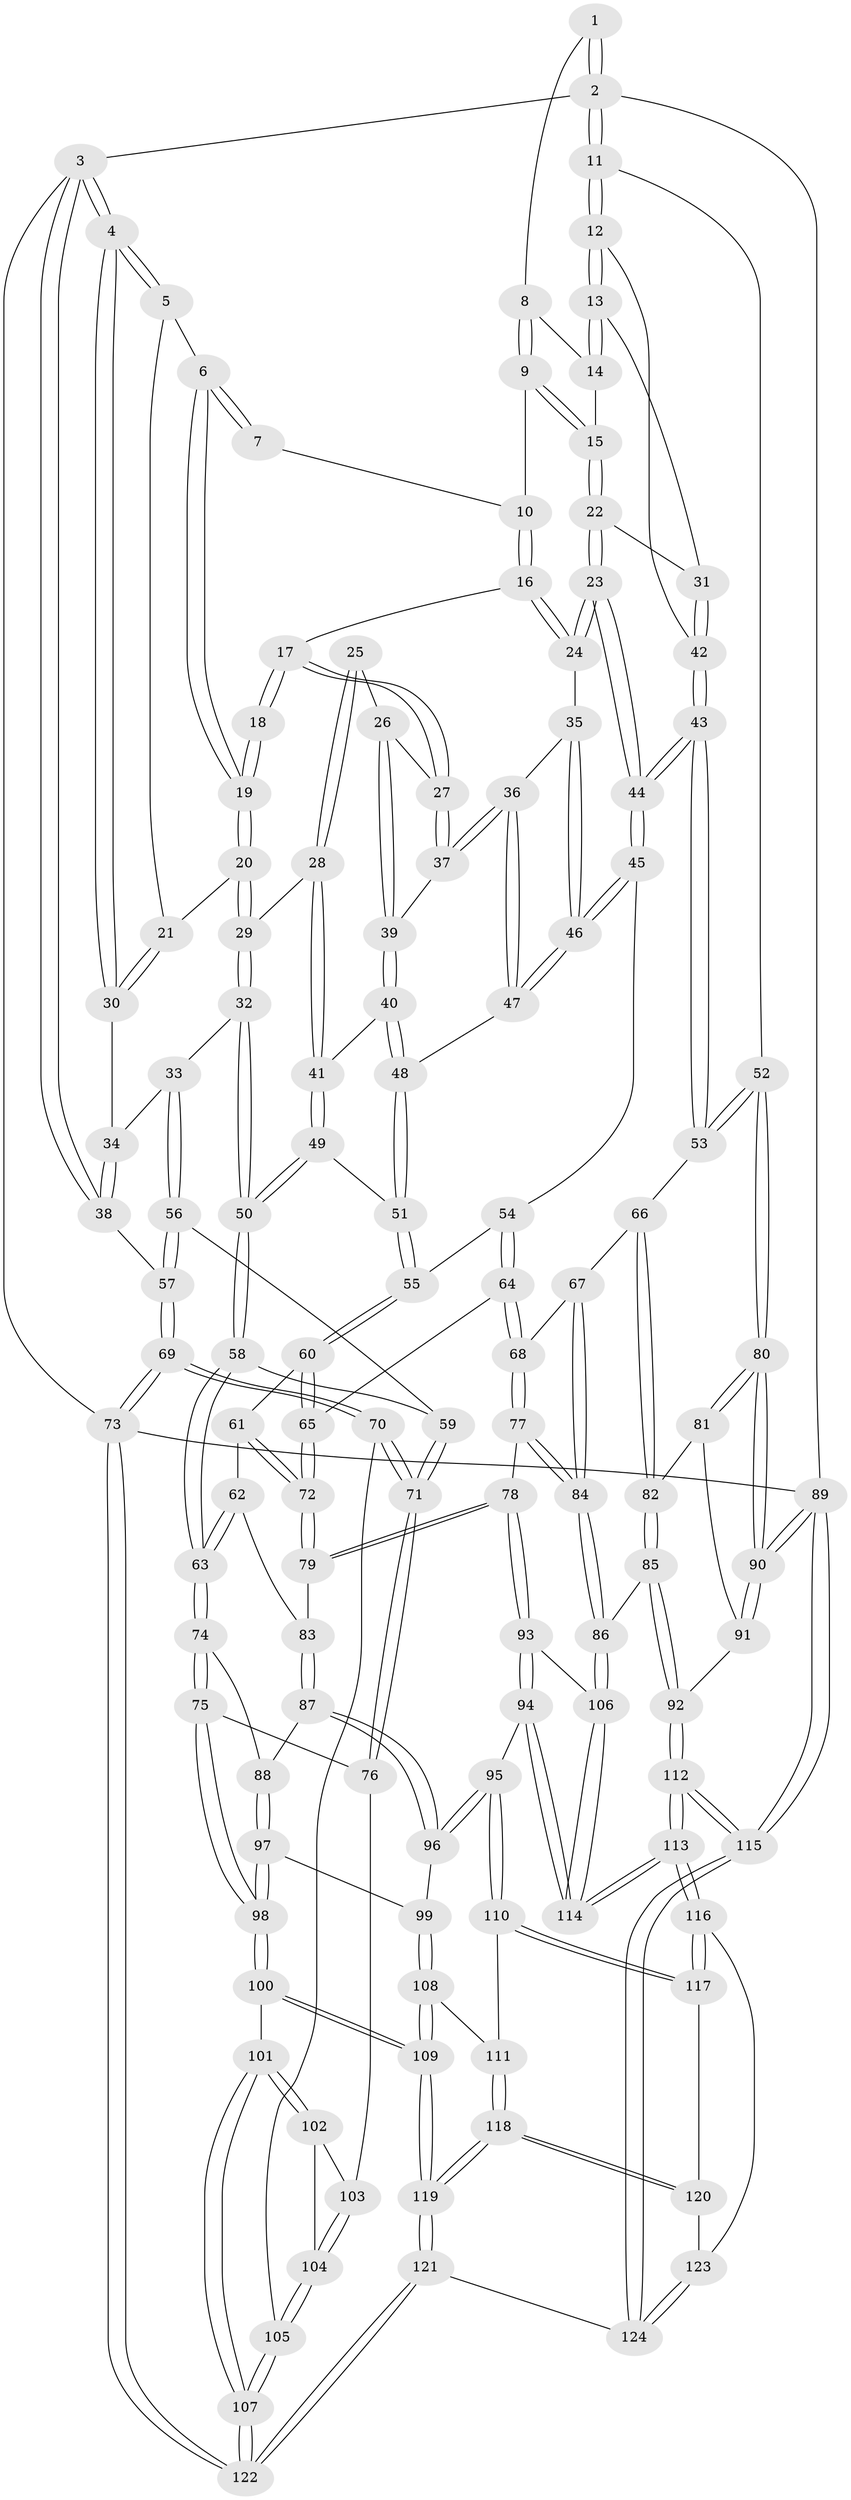 // Generated by graph-tools (version 1.1) at 2025/27/03/09/25 03:27:03]
// undirected, 124 vertices, 307 edges
graph export_dot {
graph [start="1"]
  node [color=gray90,style=filled];
  1 [pos="+0.9039621895503188+0"];
  2 [pos="+1+0"];
  3 [pos="+0+0"];
  4 [pos="+0+0"];
  5 [pos="+0+0"];
  6 [pos="+0.335504995665385+0"];
  7 [pos="+0.6704982797395227+0"];
  8 [pos="+0.8650119544480755+0.02068109176464095"];
  9 [pos="+0.791842251134897+0.08220044701717796"];
  10 [pos="+0.6803633388237768+0"];
  11 [pos="+1+0.07847668444537549"];
  12 [pos="+1+0.10128026018199256"];
  13 [pos="+0.9533995974671301+0.13445550913595394"];
  14 [pos="+0.8821913397977931+0.06165188273867007"];
  15 [pos="+0.8024614443806347+0.11861129759053594"];
  16 [pos="+0.643708352269623+0.08781463045481153"];
  17 [pos="+0.5318782054486323+0.1240798836395241"];
  18 [pos="+0.40628509128268214+0"];
  19 [pos="+0.3345933628168758+0"];
  20 [pos="+0.29340601314497056+0.012423181707315975"];
  21 [pos="+0.08867770368901577+0.09793409494877746"];
  22 [pos="+0.8059342477848538+0.173854786928368"];
  23 [pos="+0.7803471712583565+0.19712256248805932"];
  24 [pos="+0.692861448708892+0.18402873841651513"];
  25 [pos="+0.4335659564652036+0.14201213530031712"];
  26 [pos="+0.4819004273209736+0.1832570240048953"];
  27 [pos="+0.527068882073449+0.14706513522217435"];
  28 [pos="+0.38026803555760325+0.2578279553519921"];
  29 [pos="+0.2755782056464172+0.19606461486716945"];
  30 [pos="+0.07349979405494055+0.13379245487937586"];
  31 [pos="+0.8905112625180658+0.1680121374727448"];
  32 [pos="+0.1320691507698711+0.2998932169338808"];
  33 [pos="+0.12826199539395353+0.3002821231319365"];
  34 [pos="+0.07178130844671259+0.13893668318724195"];
  35 [pos="+0.6712626675386398+0.2085387449670157"];
  36 [pos="+0.5815954660947781+0.24220143756809134"];
  37 [pos="+0.5747259746252512+0.23158457713943018"];
  38 [pos="+0+0.037946818232462196"];
  39 [pos="+0.4523292225012094+0.21921498152363716"];
  40 [pos="+0.4063476567714016+0.2686471273635446"];
  41 [pos="+0.3914060757420854+0.2659885768931139"];
  42 [pos="+0.9127074280684957+0.285271432034259"];
  43 [pos="+0.841497315099957+0.42874585453805875"];
  44 [pos="+0.824910032730478+0.4196341943642396"];
  45 [pos="+0.7230236583234094+0.4155193815281194"];
  46 [pos="+0.684205567033415+0.3876003232906663"];
  47 [pos="+0.5377571128405199+0.3448247060543469"];
  48 [pos="+0.5173447810777936+0.35180916236046045"];
  49 [pos="+0.31304456514230977+0.4533781215241215"];
  50 [pos="+0.30208267524641275+0.46421003228417457"];
  51 [pos="+0.5016505807538414+0.3950609354379014"];
  52 [pos="+1+0.42648477657673506"];
  53 [pos="+0.8652208405204463+0.4530725817225111"];
  54 [pos="+0.6559144440225678+0.49113058786822955"];
  55 [pos="+0.5081473203697776+0.48050866914076623"];
  56 [pos="+0.09734125761767261+0.3185677944856841"];
  57 [pos="+0+0.3154752310251039"];
  58 [pos="+0.303434913188585+0.518293103420263"];
  59 [pos="+0.09074520104787627+0.48303475088667575"];
  60 [pos="+0.5004892373201097+0.5020850957011957"];
  61 [pos="+0.4928865108660959+0.5088846763312574"];
  62 [pos="+0.40364432602812045+0.5705269361728226"];
  63 [pos="+0.311579887023395+0.5523082491264159"];
  64 [pos="+0.6324632614583425+0.578979749614063"];
  65 [pos="+0.5975111231719625+0.587427609400221"];
  66 [pos="+0.857032473266134+0.5090036643280198"];
  67 [pos="+0.7463295493416502+0.6105716382651353"];
  68 [pos="+0.6387300197854746+0.5844523448478878"];
  69 [pos="+0+0.6857119383005048"];
  70 [pos="+0+0.6836839504971315"];
  71 [pos="+0.03632126202448031+0.6331010873831384"];
  72 [pos="+0.5438658420906161+0.6533905455941054"];
  73 [pos="+0+1"];
  74 [pos="+0.281127167723097+0.5942774627112098"];
  75 [pos="+0.1074621154144843+0.6504109951438417"];
  76 [pos="+0.08549372696743208+0.6476803419349006"];
  77 [pos="+0.6555030627038214+0.6896532030800434"];
  78 [pos="+0.5430436994141096+0.7104388254036592"];
  79 [pos="+0.5342895349753939+0.6693863369484752"];
  80 [pos="+1+0.6553741198344846"];
  81 [pos="+0.940724292793066+0.6465537866741676"];
  82 [pos="+0.8766447445413418+0.5681983556468116"];
  83 [pos="+0.42856680346648973+0.6073433816217514"];
  84 [pos="+0.7302923602706107+0.7284147644553831"];
  85 [pos="+0.8133533732401363+0.7488470487234791"];
  86 [pos="+0.7370801439494238+0.7427314371300585"];
  87 [pos="+0.41213230777587134+0.7158547497735723"];
  88 [pos="+0.30396458427063383+0.6824855335601162"];
  89 [pos="+1+1"];
  90 [pos="+1+1"];
  91 [pos="+0.922442262179811+0.7832312450148808"];
  92 [pos="+0.8722871958038978+0.7858536169837338"];
  93 [pos="+0.5340308677145487+0.7421868123439295"];
  94 [pos="+0.5199464073160618+0.7772901354626814"];
  95 [pos="+0.5198163659444881+0.7774022258366523"];
  96 [pos="+0.419347822996666+0.7304543039677107"];
  97 [pos="+0.30113836645872827+0.7058468449581669"];
  98 [pos="+0.22638790720102323+0.8037622627989339"];
  99 [pos="+0.358900758646666+0.7798186139299674"];
  100 [pos="+0.22902543953988266+0.8346798487206507"];
  101 [pos="+0.16412537462620674+0.8558720147665975"];
  102 [pos="+0.1270111665503681+0.7904009450495024"];
  103 [pos="+0.08937981841690965+0.667091089987444"];
  104 [pos="+0.1044142457305335+0.807246991437507"];
  105 [pos="+0.10057782321961409+0.8846383731438612"];
  106 [pos="+0.7293638419360415+0.7549033826100934"];
  107 [pos="+0.10288366892757499+0.8871631414884759"];
  108 [pos="+0.3565688197191605+0.8026172527038068"];
  109 [pos="+0.2730856159824798+0.8714781286777419"];
  110 [pos="+0.5044691581080333+0.8174958093342793"];
  111 [pos="+0.44141275462403023+0.8412252365748618"];
  112 [pos="+0.7563851318878839+1"];
  113 [pos="+0.7050665788537225+0.9599321477890901"];
  114 [pos="+0.6908815874884994+0.8323343464851954"];
  115 [pos="+0.8257906054445772+1"];
  116 [pos="+0.6580759743104853+0.9454159422894071"];
  117 [pos="+0.514150206461525+0.845708581731878"];
  118 [pos="+0.36590849015949795+0.9528181838708549"];
  119 [pos="+0.3142835434073454+0.9822746477405284"];
  120 [pos="+0.4990604768233683+0.9493717984688143"];
  121 [pos="+0.2466797358376832+1"];
  122 [pos="+0.01572827109877635+1"];
  123 [pos="+0.5048490761081215+0.9571008447793805"];
  124 [pos="+0.5291990730484533+1"];
  1 -- 2;
  1 -- 2;
  1 -- 8;
  2 -- 3;
  2 -- 11;
  2 -- 11;
  2 -- 89;
  3 -- 4;
  3 -- 4;
  3 -- 38;
  3 -- 38;
  3 -- 73;
  4 -- 5;
  4 -- 5;
  4 -- 30;
  4 -- 30;
  5 -- 6;
  5 -- 21;
  6 -- 7;
  6 -- 7;
  6 -- 19;
  6 -- 19;
  7 -- 10;
  8 -- 9;
  8 -- 9;
  8 -- 14;
  9 -- 10;
  9 -- 15;
  9 -- 15;
  10 -- 16;
  10 -- 16;
  11 -- 12;
  11 -- 12;
  11 -- 52;
  12 -- 13;
  12 -- 13;
  12 -- 42;
  13 -- 14;
  13 -- 14;
  13 -- 31;
  14 -- 15;
  15 -- 22;
  15 -- 22;
  16 -- 17;
  16 -- 24;
  16 -- 24;
  17 -- 18;
  17 -- 18;
  17 -- 27;
  17 -- 27;
  18 -- 19;
  18 -- 19;
  19 -- 20;
  19 -- 20;
  20 -- 21;
  20 -- 29;
  20 -- 29;
  21 -- 30;
  21 -- 30;
  22 -- 23;
  22 -- 23;
  22 -- 31;
  23 -- 24;
  23 -- 24;
  23 -- 44;
  23 -- 44;
  24 -- 35;
  25 -- 26;
  25 -- 28;
  25 -- 28;
  26 -- 27;
  26 -- 39;
  26 -- 39;
  27 -- 37;
  27 -- 37;
  28 -- 29;
  28 -- 41;
  28 -- 41;
  29 -- 32;
  29 -- 32;
  30 -- 34;
  31 -- 42;
  31 -- 42;
  32 -- 33;
  32 -- 50;
  32 -- 50;
  33 -- 34;
  33 -- 56;
  33 -- 56;
  34 -- 38;
  34 -- 38;
  35 -- 36;
  35 -- 46;
  35 -- 46;
  36 -- 37;
  36 -- 37;
  36 -- 47;
  36 -- 47;
  37 -- 39;
  38 -- 57;
  39 -- 40;
  39 -- 40;
  40 -- 41;
  40 -- 48;
  40 -- 48;
  41 -- 49;
  41 -- 49;
  42 -- 43;
  42 -- 43;
  43 -- 44;
  43 -- 44;
  43 -- 53;
  43 -- 53;
  44 -- 45;
  44 -- 45;
  45 -- 46;
  45 -- 46;
  45 -- 54;
  46 -- 47;
  46 -- 47;
  47 -- 48;
  48 -- 51;
  48 -- 51;
  49 -- 50;
  49 -- 50;
  49 -- 51;
  50 -- 58;
  50 -- 58;
  51 -- 55;
  51 -- 55;
  52 -- 53;
  52 -- 53;
  52 -- 80;
  52 -- 80;
  53 -- 66;
  54 -- 55;
  54 -- 64;
  54 -- 64;
  55 -- 60;
  55 -- 60;
  56 -- 57;
  56 -- 57;
  56 -- 59;
  57 -- 69;
  57 -- 69;
  58 -- 59;
  58 -- 63;
  58 -- 63;
  59 -- 71;
  59 -- 71;
  60 -- 61;
  60 -- 65;
  60 -- 65;
  61 -- 62;
  61 -- 72;
  61 -- 72;
  62 -- 63;
  62 -- 63;
  62 -- 83;
  63 -- 74;
  63 -- 74;
  64 -- 65;
  64 -- 68;
  64 -- 68;
  65 -- 72;
  65 -- 72;
  66 -- 67;
  66 -- 82;
  66 -- 82;
  67 -- 68;
  67 -- 84;
  67 -- 84;
  68 -- 77;
  68 -- 77;
  69 -- 70;
  69 -- 70;
  69 -- 73;
  69 -- 73;
  70 -- 71;
  70 -- 71;
  70 -- 105;
  71 -- 76;
  71 -- 76;
  72 -- 79;
  72 -- 79;
  73 -- 122;
  73 -- 122;
  73 -- 89;
  74 -- 75;
  74 -- 75;
  74 -- 88;
  75 -- 76;
  75 -- 98;
  75 -- 98;
  76 -- 103;
  77 -- 78;
  77 -- 84;
  77 -- 84;
  78 -- 79;
  78 -- 79;
  78 -- 93;
  78 -- 93;
  79 -- 83;
  80 -- 81;
  80 -- 81;
  80 -- 90;
  80 -- 90;
  81 -- 82;
  81 -- 91;
  82 -- 85;
  82 -- 85;
  83 -- 87;
  83 -- 87;
  84 -- 86;
  84 -- 86;
  85 -- 86;
  85 -- 92;
  85 -- 92;
  86 -- 106;
  86 -- 106;
  87 -- 88;
  87 -- 96;
  87 -- 96;
  88 -- 97;
  88 -- 97;
  89 -- 90;
  89 -- 90;
  89 -- 115;
  89 -- 115;
  90 -- 91;
  90 -- 91;
  91 -- 92;
  92 -- 112;
  92 -- 112;
  93 -- 94;
  93 -- 94;
  93 -- 106;
  94 -- 95;
  94 -- 114;
  94 -- 114;
  95 -- 96;
  95 -- 96;
  95 -- 110;
  95 -- 110;
  96 -- 99;
  97 -- 98;
  97 -- 98;
  97 -- 99;
  98 -- 100;
  98 -- 100;
  99 -- 108;
  99 -- 108;
  100 -- 101;
  100 -- 109;
  100 -- 109;
  101 -- 102;
  101 -- 102;
  101 -- 107;
  101 -- 107;
  102 -- 103;
  102 -- 104;
  103 -- 104;
  103 -- 104;
  104 -- 105;
  104 -- 105;
  105 -- 107;
  105 -- 107;
  106 -- 114;
  106 -- 114;
  107 -- 122;
  107 -- 122;
  108 -- 109;
  108 -- 109;
  108 -- 111;
  109 -- 119;
  109 -- 119;
  110 -- 111;
  110 -- 117;
  110 -- 117;
  111 -- 118;
  111 -- 118;
  112 -- 113;
  112 -- 113;
  112 -- 115;
  112 -- 115;
  113 -- 114;
  113 -- 114;
  113 -- 116;
  113 -- 116;
  115 -- 124;
  115 -- 124;
  116 -- 117;
  116 -- 117;
  116 -- 123;
  117 -- 120;
  118 -- 119;
  118 -- 119;
  118 -- 120;
  118 -- 120;
  119 -- 121;
  119 -- 121;
  120 -- 123;
  121 -- 122;
  121 -- 122;
  121 -- 124;
  123 -- 124;
  123 -- 124;
}
